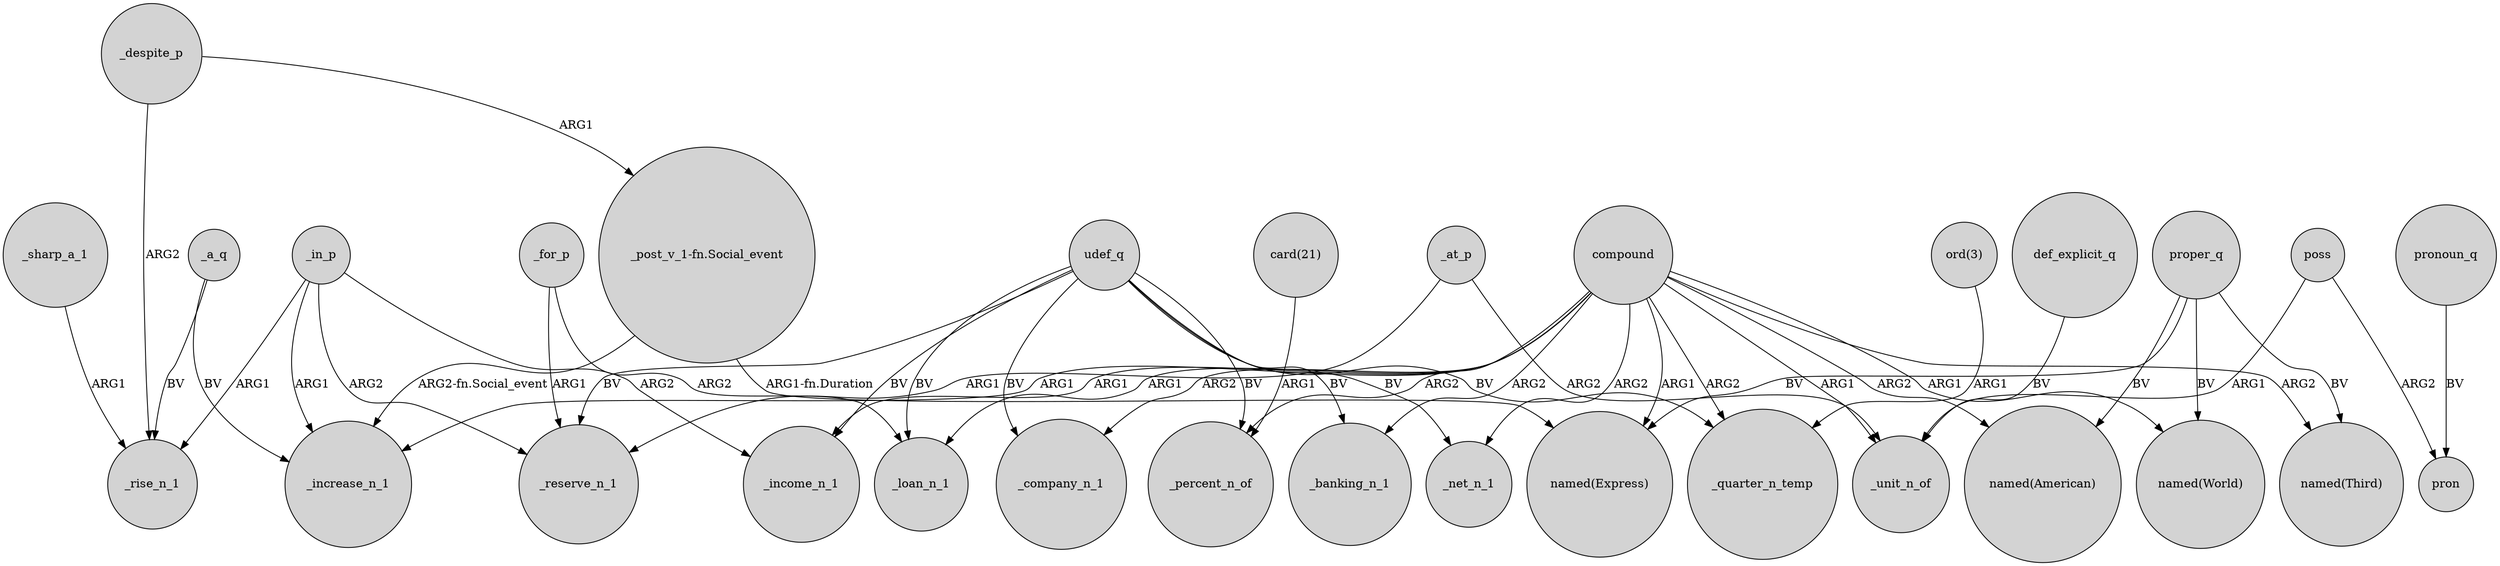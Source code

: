 digraph {
	node [shape=circle style=filled]
	_a_q -> _rise_n_1 [label=BV]
	udef_q -> _reserve_n_1 [label=BV]
	compound -> _increase_n_1 [label=ARG1]
	compound -> _net_n_1 [label=ARG2]
	"ord(3)" -> _quarter_n_temp [label=ARG1]
	_at_p -> _reserve_n_1 [label=ARG1]
	compound -> _company_n_1 [label=ARG2]
	_at_p -> _unit_n_of [label=ARG2]
	proper_q -> "named(Third)" [label=BV]
	udef_q -> _company_n_1 [label=BV]
	udef_q -> _income_n_1 [label=BV]
	_despite_p -> "_post_v_1-fn.Social_event" [label=ARG1]
	_in_p -> _income_n_1 [label=ARG2]
	udef_q -> _loan_n_1 [label=BV]
	compound -> "named(World)" [label=ARG1]
	proper_q -> "named(Express)" [label=BV]
	_in_p -> _reserve_n_1 [label=ARG2]
	compound -> "named(Third)" [label=ARG2]
	_for_p -> _reserve_n_1 [label=ARG1]
	pronoun_q -> pron [label=BV]
	poss -> pron [label=ARG2]
	def_explicit_q -> _unit_n_of [label=BV]
	compound -> _income_n_1 [label=ARG1]
	compound -> _quarter_n_temp [label=ARG2]
	udef_q -> _percent_n_of [label=BV]
	compound -> _loan_n_1 [label=ARG1]
	_sharp_a_1 -> _rise_n_1 [label=ARG1]
	udef_q -> _net_n_1 [label=BV]
	compound -> "named(Express)" [label=ARG1]
	compound -> _percent_n_of [label=ARG2]
	udef_q -> _banking_n_1 [label=BV]
	compound -> _banking_n_1 [label=ARG2]
	_for_p -> _loan_n_1 [label=ARG2]
	"_post_v_1-fn.Social_event" -> _increase_n_1 [label="ARG2-fn.Social_event"]
	udef_q -> _quarter_n_temp [label=BV]
	_a_q -> _increase_n_1 [label=BV]
	_despite_p -> _rise_n_1 [label=ARG2]
	"_post_v_1-fn.Social_event" -> "named(Express)" [label="ARG1-fn.Duration"]
	proper_q -> "named(World)" [label=BV]
	compound -> "named(American)" [label=ARG2]
	poss -> _unit_n_of [label=ARG1]
	compound -> _unit_n_of [label=ARG1]
	proper_q -> "named(American)" [label=BV]
	_in_p -> _rise_n_1 [label=ARG1]
	_in_p -> _increase_n_1 [label=ARG1]
	"card(21)" -> _percent_n_of [label=ARG1]
}

